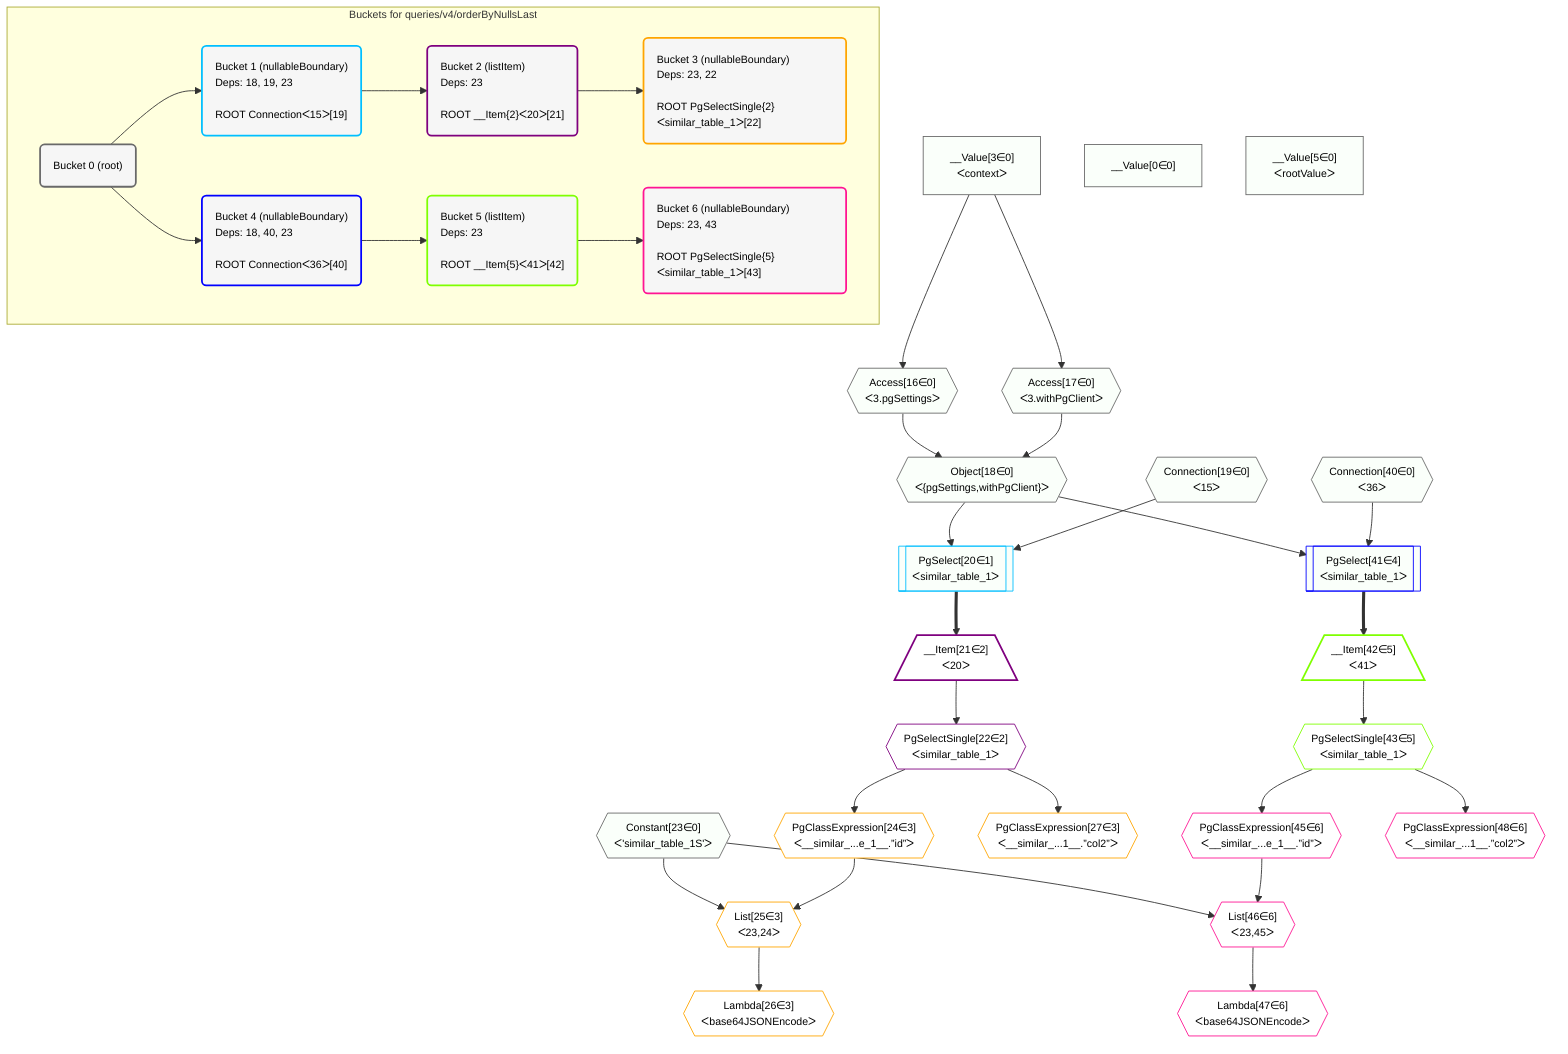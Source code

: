 %%{init: {'themeVariables': { 'fontSize': '12px'}}}%%
graph TD
    classDef path fill:#eee,stroke:#000,color:#000
    classDef plan fill:#fff,stroke-width:1px,color:#000
    classDef itemplan fill:#fff,stroke-width:2px,color:#000
    classDef unbatchedplan fill:#dff,stroke-width:1px,color:#000
    classDef sideeffectplan fill:#fcc,stroke-width:2px,color:#000
    classDef bucket fill:#f6f6f6,color:#000,stroke-width:2px,text-align:left


    %% plan dependencies
    Object18{{"Object[18∈0]<br />ᐸ{pgSettings,withPgClient}ᐳ"}}:::plan
    Access16{{"Access[16∈0]<br />ᐸ3.pgSettingsᐳ"}}:::plan
    Access17{{"Access[17∈0]<br />ᐸ3.withPgClientᐳ"}}:::plan
    Access16 & Access17 --> Object18
    __Value3["__Value[3∈0]<br />ᐸcontextᐳ"]:::plan
    __Value3 --> Access16
    __Value3 --> Access17
    __Value0["__Value[0∈0]"]:::plan
    __Value5["__Value[5∈0]<br />ᐸrootValueᐳ"]:::plan
    Connection19{{"Connection[19∈0]<br />ᐸ15ᐳ"}}:::plan
    Constant23{{"Constant[23∈0]<br />ᐸ'similar_table_1S'ᐳ"}}:::plan
    Connection40{{"Connection[40∈0]<br />ᐸ36ᐳ"}}:::plan
    PgSelect20[["PgSelect[20∈1]<br />ᐸsimilar_table_1ᐳ"]]:::plan
    Object18 & Connection19 --> PgSelect20
    __Item21[/"__Item[21∈2]<br />ᐸ20ᐳ"\]:::itemplan
    PgSelect20 ==> __Item21
    PgSelectSingle22{{"PgSelectSingle[22∈2]<br />ᐸsimilar_table_1ᐳ"}}:::plan
    __Item21 --> PgSelectSingle22
    List25{{"List[25∈3]<br />ᐸ23,24ᐳ"}}:::plan
    PgClassExpression24{{"PgClassExpression[24∈3]<br />ᐸ__similar_...e_1__.”id”ᐳ"}}:::plan
    Constant23 & PgClassExpression24 --> List25
    PgSelectSingle22 --> PgClassExpression24
    Lambda26{{"Lambda[26∈3]<br />ᐸbase64JSONEncodeᐳ"}}:::plan
    List25 --> Lambda26
    PgClassExpression27{{"PgClassExpression[27∈3]<br />ᐸ__similar_...1__.”col2”ᐳ"}}:::plan
    PgSelectSingle22 --> PgClassExpression27
    PgSelect41[["PgSelect[41∈4]<br />ᐸsimilar_table_1ᐳ"]]:::plan
    Object18 & Connection40 --> PgSelect41
    __Item42[/"__Item[42∈5]<br />ᐸ41ᐳ"\]:::itemplan
    PgSelect41 ==> __Item42
    PgSelectSingle43{{"PgSelectSingle[43∈5]<br />ᐸsimilar_table_1ᐳ"}}:::plan
    __Item42 --> PgSelectSingle43
    List46{{"List[46∈6]<br />ᐸ23,45ᐳ"}}:::plan
    PgClassExpression45{{"PgClassExpression[45∈6]<br />ᐸ__similar_...e_1__.”id”ᐳ"}}:::plan
    Constant23 & PgClassExpression45 --> List46
    PgSelectSingle43 --> PgClassExpression45
    Lambda47{{"Lambda[47∈6]<br />ᐸbase64JSONEncodeᐳ"}}:::plan
    List46 --> Lambda47
    PgClassExpression48{{"PgClassExpression[48∈6]<br />ᐸ__similar_...1__.”col2”ᐳ"}}:::plan
    PgSelectSingle43 --> PgClassExpression48

    %% define steps

    subgraph "Buckets for queries/v4/orderByNullsLast"
    Bucket0("Bucket 0 (root)"):::bucket
    classDef bucket0 stroke:#696969
    class Bucket0,__Value0,__Value3,__Value5,Access16,Access17,Object18,Connection19,Constant23,Connection40 bucket0
    Bucket1("Bucket 1 (nullableBoundary)<br />Deps: 18, 19, 23<br /><br />ROOT Connectionᐸ15ᐳ[19]"):::bucket
    classDef bucket1 stroke:#00bfff
    class Bucket1,PgSelect20 bucket1
    Bucket2("Bucket 2 (listItem)<br />Deps: 23<br /><br />ROOT __Item{2}ᐸ20ᐳ[21]"):::bucket
    classDef bucket2 stroke:#7f007f
    class Bucket2,__Item21,PgSelectSingle22 bucket2
    Bucket3("Bucket 3 (nullableBoundary)<br />Deps: 23, 22<br /><br />ROOT PgSelectSingle{2}ᐸsimilar_table_1ᐳ[22]"):::bucket
    classDef bucket3 stroke:#ffa500
    class Bucket3,PgClassExpression24,List25,Lambda26,PgClassExpression27 bucket3
    Bucket4("Bucket 4 (nullableBoundary)<br />Deps: 18, 40, 23<br /><br />ROOT Connectionᐸ36ᐳ[40]"):::bucket
    classDef bucket4 stroke:#0000ff
    class Bucket4,PgSelect41 bucket4
    Bucket5("Bucket 5 (listItem)<br />Deps: 23<br /><br />ROOT __Item{5}ᐸ41ᐳ[42]"):::bucket
    classDef bucket5 stroke:#7fff00
    class Bucket5,__Item42,PgSelectSingle43 bucket5
    Bucket6("Bucket 6 (nullableBoundary)<br />Deps: 23, 43<br /><br />ROOT PgSelectSingle{5}ᐸsimilar_table_1ᐳ[43]"):::bucket
    classDef bucket6 stroke:#ff1493
    class Bucket6,PgClassExpression45,List46,Lambda47,PgClassExpression48 bucket6
    Bucket0 --> Bucket1 & Bucket4
    Bucket1 --> Bucket2
    Bucket2 --> Bucket3
    Bucket4 --> Bucket5
    Bucket5 --> Bucket6
    classDef unary fill:#fafffa,borderWidth:8px
    class Object18,Access16,Access17,__Value0,__Value3,__Value5,Connection19,Constant23,Connection40,PgSelect20,PgSelect41 unary
    end